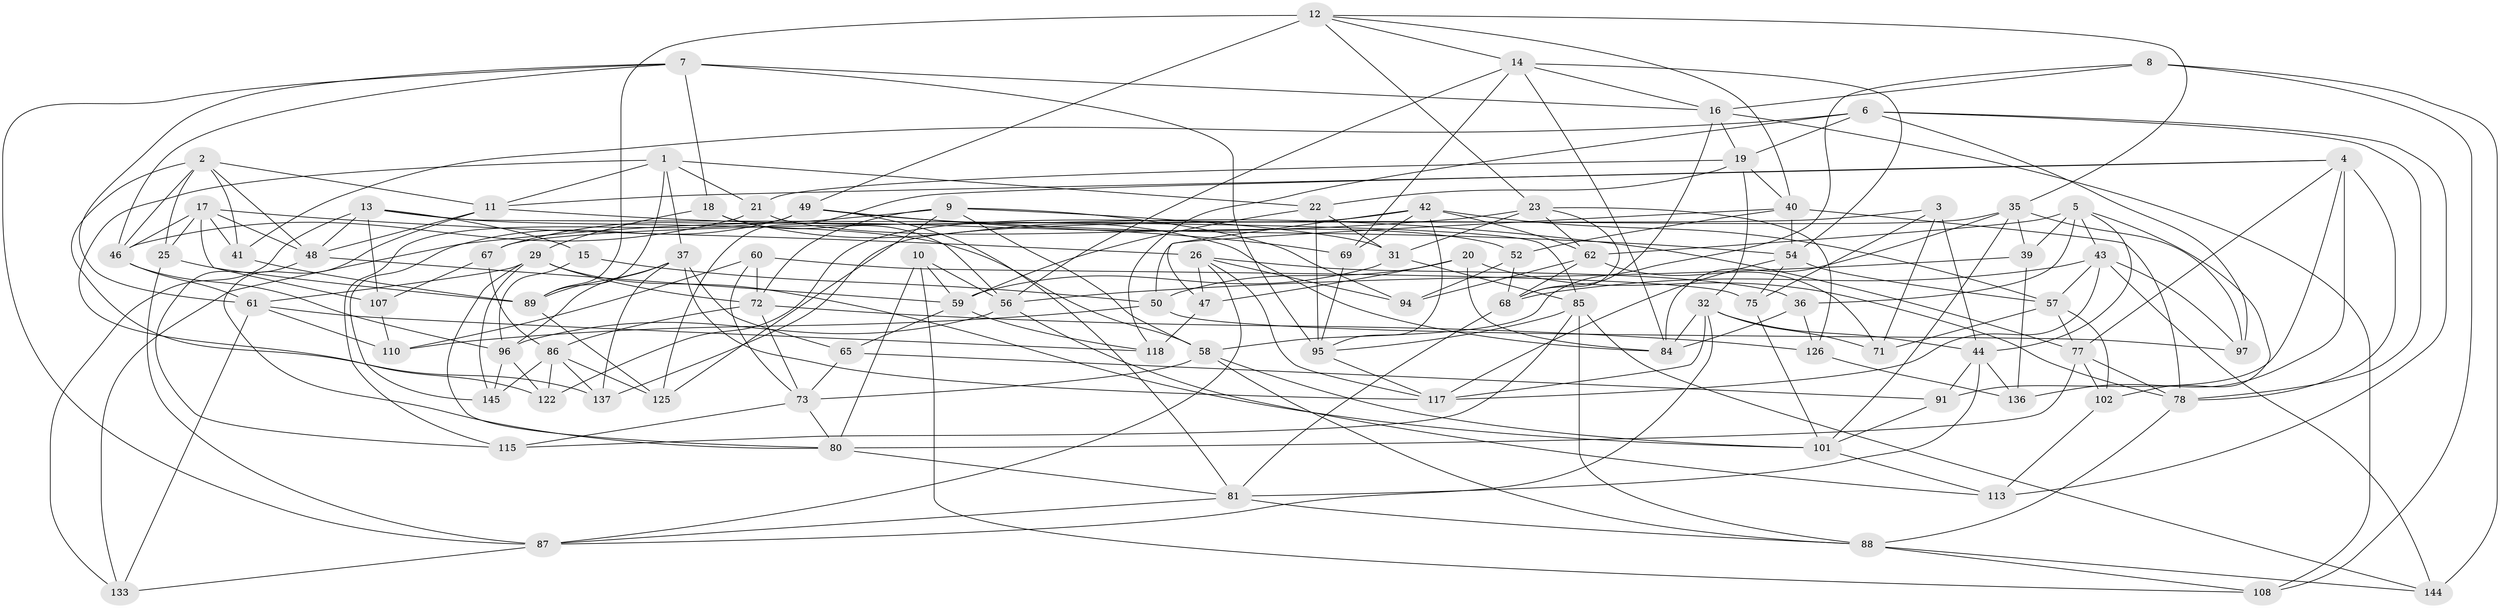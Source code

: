 // original degree distribution, {4: 1.0}
// Generated by graph-tools (version 1.1) at 2025/42/03/06/25 10:42:19]
// undirected, 91 vertices, 234 edges
graph export_dot {
graph [start="1"]
  node [color=gray90,style=filled];
  1 [super="+24"];
  2 [super="+51"];
  3;
  4 [super="+27"];
  5 [super="+30"];
  6 [super="+33"];
  7 [super="+134"];
  8;
  9 [super="+123"];
  10;
  11 [super="+53"];
  12 [super="+28"];
  13 [super="+90"];
  14 [super="+38"];
  15;
  16 [super="+105"];
  17 [super="+55"];
  18;
  19 [super="+45"];
  20;
  21;
  22 [super="+70"];
  23 [super="+34"];
  25;
  26 [super="+74"];
  29 [super="+106"];
  31 [super="+116"];
  32 [super="+135"];
  35 [super="+82"];
  36;
  37 [super="+99"];
  39;
  40 [super="+64"];
  41;
  42 [super="+63"];
  43 [super="+76"];
  44 [super="+112"];
  46 [super="+100"];
  47;
  48 [super="+79"];
  49 [super="+92"];
  50 [super="+83"];
  52;
  54 [super="+131"];
  56 [super="+127"];
  57 [super="+66"];
  58 [super="+121"];
  59 [super="+130"];
  60;
  61 [super="+128"];
  62 [super="+111"];
  65;
  67;
  68 [super="+120"];
  69;
  71;
  72 [super="+132"];
  73 [super="+93"];
  75;
  77 [super="+119"];
  78 [super="+129"];
  80 [super="+141"];
  81 [super="+104"];
  84 [super="+103"];
  85 [super="+143"];
  86 [super="+140"];
  87 [super="+124"];
  88 [super="+138"];
  89 [super="+114"];
  91;
  94;
  95 [super="+98"];
  96 [super="+139"];
  97;
  101 [super="+109"];
  102;
  107;
  108;
  110;
  113;
  115;
  117 [super="+142"];
  118;
  122;
  125;
  126;
  133;
  136;
  137;
  144;
  145;
  1 -- 37;
  1 -- 21;
  1 -- 89;
  1 -- 122;
  1 -- 11;
  1 -- 22;
  2 -- 48;
  2 -- 137;
  2 -- 41;
  2 -- 11;
  2 -- 25;
  2 -- 46;
  3 -- 71;
  3 -- 75;
  3 -- 44;
  3 -- 67;
  4 -- 125;
  4 -- 136;
  4 -- 78;
  4 -- 91;
  4 -- 77;
  4 -- 11;
  5 -- 102;
  5 -- 43;
  5 -- 44;
  5 -- 39;
  5 -- 36;
  5 -- 62;
  6 -- 118;
  6 -- 19;
  6 -- 113;
  6 -- 41;
  6 -- 78;
  6 -- 97;
  7 -- 16;
  7 -- 18;
  7 -- 61;
  7 -- 87;
  7 -- 95;
  7 -- 46;
  8 -- 108;
  8 -- 144;
  8 -- 58;
  8 -- 16;
  9 -- 94;
  9 -- 125;
  9 -- 31;
  9 -- 72;
  9 -- 58;
  9 -- 67;
  10 -- 108;
  10 -- 80;
  10 -- 59;
  10 -- 56;
  11 -- 77;
  11 -- 48;
  11 -- 80;
  12 -- 14;
  12 -- 49;
  12 -- 35;
  12 -- 40;
  12 -- 89;
  12 -- 23;
  13 -- 107;
  13 -- 15;
  13 -- 133;
  13 -- 48;
  13 -- 58;
  13 -- 85;
  14 -- 84;
  14 -- 16;
  14 -- 54;
  14 -- 69;
  14 -- 56;
  15 -- 50 [weight=2];
  15 -- 96;
  16 -- 108;
  16 -- 68;
  16 -- 19;
  17 -- 26;
  17 -- 25;
  17 -- 48;
  17 -- 107;
  17 -- 41;
  17 -- 46;
  18 -- 56;
  18 -- 84;
  18 -- 29;
  19 -- 22;
  19 -- 40;
  19 -- 21;
  19 -- 32;
  20 -- 47;
  20 -- 78;
  20 -- 84;
  20 -- 50;
  21 -- 46;
  21 -- 52;
  22 -- 31 [weight=2];
  22 -- 59;
  22 -- 95;
  23 -- 133;
  23 -- 68;
  23 -- 31;
  23 -- 126;
  23 -- 62;
  25 -- 87;
  25 -- 89;
  26 -- 94;
  26 -- 47;
  26 -- 36;
  26 -- 117;
  26 -- 87;
  29 -- 72;
  29 -- 145;
  29 -- 80;
  29 -- 61;
  29 -- 101;
  31 -- 85;
  31 -- 59;
  32 -- 71;
  32 -- 87;
  32 -- 44;
  32 -- 117;
  32 -- 84;
  35 -- 97;
  35 -- 137;
  35 -- 39;
  35 -- 101;
  35 -- 84;
  36 -- 84;
  36 -- 126;
  37 -- 137;
  37 -- 96;
  37 -- 89;
  37 -- 65;
  37 -- 117;
  39 -- 136;
  39 -- 56;
  40 -- 52;
  40 -- 50;
  40 -- 54;
  40 -- 78;
  41 -- 89;
  42 -- 69;
  42 -- 122;
  42 -- 57;
  42 -- 95;
  42 -- 62;
  42 -- 47;
  43 -- 57;
  43 -- 144;
  43 -- 97;
  43 -- 68;
  43 -- 117;
  44 -- 91;
  44 -- 136;
  44 -- 81;
  46 -- 96;
  46 -- 61;
  47 -- 118;
  48 -- 115;
  48 -- 59;
  49 -- 145;
  49 -- 115;
  49 -- 54;
  49 -- 69;
  49 -- 81;
  50 -- 97;
  50 -- 110;
  52 -- 94;
  52 -- 68;
  54 -- 75;
  54 -- 117;
  54 -- 57;
  56 -- 113;
  56 -- 96;
  57 -- 102;
  57 -- 71;
  57 -- 77;
  58 -- 88;
  58 -- 73;
  58 -- 101;
  59 -- 65;
  59 -- 118;
  60 -- 110;
  60 -- 72;
  60 -- 75;
  60 -- 73;
  61 -- 133;
  61 -- 118;
  61 -- 110;
  62 -- 71;
  62 -- 68;
  62 -- 94;
  65 -- 73;
  65 -- 91;
  67 -- 107;
  67 -- 86;
  68 -- 81;
  69 -- 95;
  72 -- 73;
  72 -- 86;
  72 -- 126;
  73 -- 80;
  73 -- 115;
  75 -- 101;
  77 -- 78;
  77 -- 80;
  77 -- 102;
  78 -- 88;
  80 -- 81;
  81 -- 87;
  81 -- 88;
  85 -- 95;
  85 -- 144;
  85 -- 88;
  85 -- 115;
  86 -- 145;
  86 -- 122;
  86 -- 137;
  86 -- 125;
  87 -- 133;
  88 -- 144;
  88 -- 108;
  89 -- 125;
  91 -- 101;
  95 -- 117;
  96 -- 145;
  96 -- 122;
  101 -- 113;
  102 -- 113;
  107 -- 110;
  126 -- 136;
}
